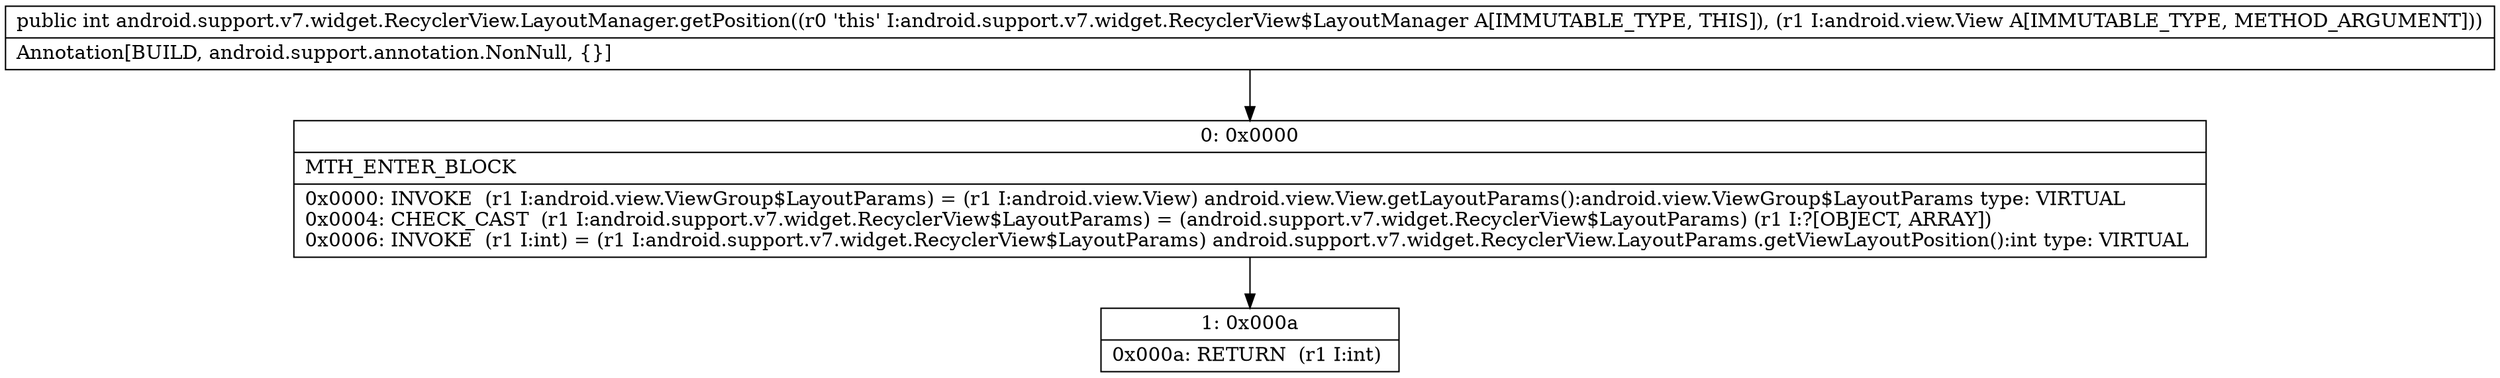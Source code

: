 digraph "CFG forandroid.support.v7.widget.RecyclerView.LayoutManager.getPosition(Landroid\/view\/View;)I" {
Node_0 [shape=record,label="{0\:\ 0x0000|MTH_ENTER_BLOCK\l|0x0000: INVOKE  (r1 I:android.view.ViewGroup$LayoutParams) = (r1 I:android.view.View) android.view.View.getLayoutParams():android.view.ViewGroup$LayoutParams type: VIRTUAL \l0x0004: CHECK_CAST  (r1 I:android.support.v7.widget.RecyclerView$LayoutParams) = (android.support.v7.widget.RecyclerView$LayoutParams) (r1 I:?[OBJECT, ARRAY]) \l0x0006: INVOKE  (r1 I:int) = (r1 I:android.support.v7.widget.RecyclerView$LayoutParams) android.support.v7.widget.RecyclerView.LayoutParams.getViewLayoutPosition():int type: VIRTUAL \l}"];
Node_1 [shape=record,label="{1\:\ 0x000a|0x000a: RETURN  (r1 I:int) \l}"];
MethodNode[shape=record,label="{public int android.support.v7.widget.RecyclerView.LayoutManager.getPosition((r0 'this' I:android.support.v7.widget.RecyclerView$LayoutManager A[IMMUTABLE_TYPE, THIS]), (r1 I:android.view.View A[IMMUTABLE_TYPE, METHOD_ARGUMENT]))  | Annotation[BUILD, android.support.annotation.NonNull, \{\}]\l}"];
MethodNode -> Node_0;
Node_0 -> Node_1;
}

